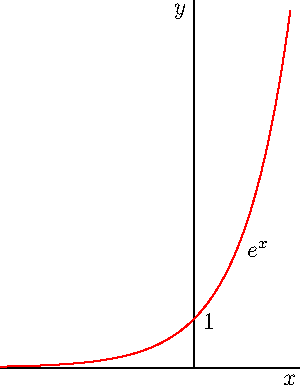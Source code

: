 import graph;
size(150,0);

real f(real x) {return exp(x);}
pair F(real x) {return (x,f(x));}

draw(graph(f,-4,2,operator ..),red);

xaxis("$x$");
yaxis("$y$",0);

labely(1,E);
label("$e^x$",F(1),SE);

